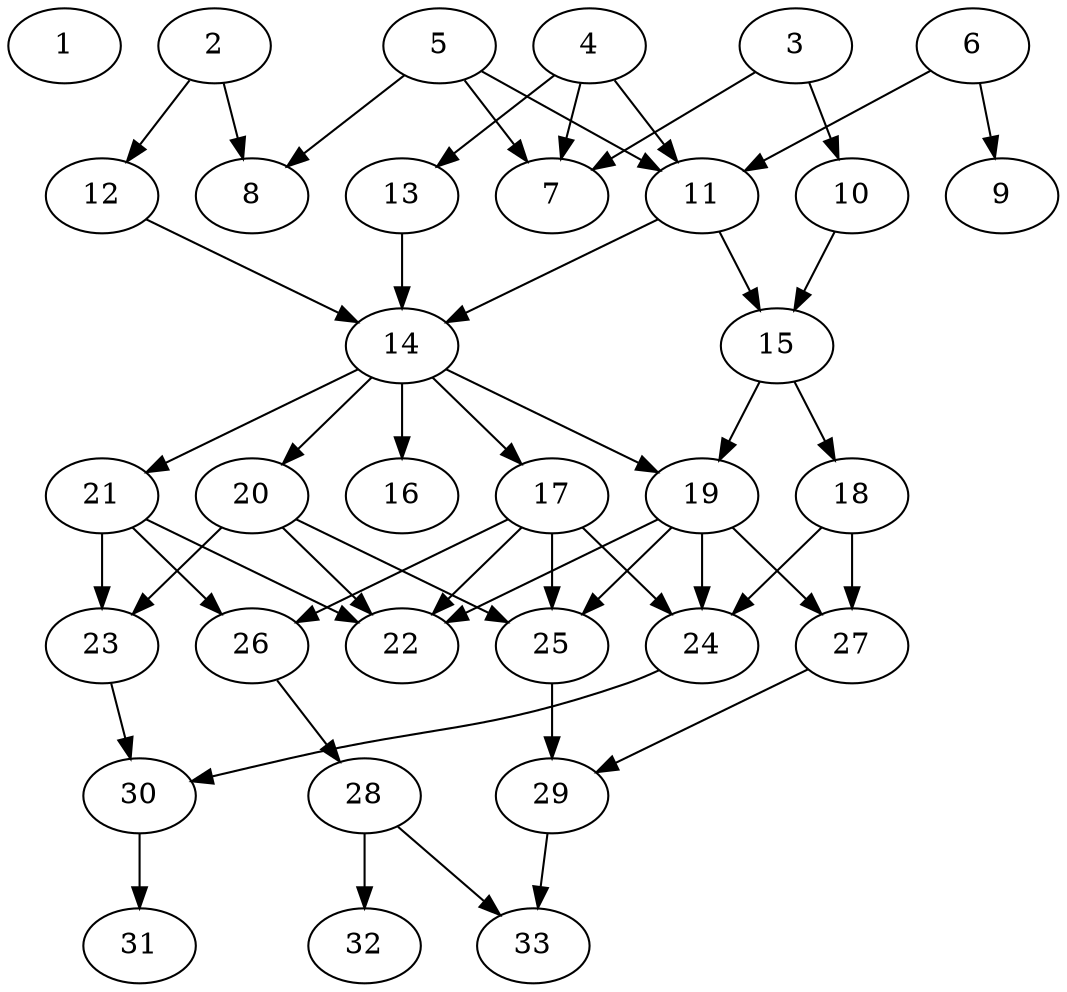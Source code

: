 // DAG (tier=2-normal, mode=compute, n=33, ccr=0.371, fat=0.554, density=0.521, regular=0.455, jump=0.134, mindata=524288, maxdata=8388608)
// DAG automatically generated by daggen at Sun Aug 24 16:33:33 2025
// /home/ermia/Project/Environments/daggen/bin/daggen --dot --ccr 0.371 --fat 0.554 --regular 0.455 --density 0.521 --jump 0.134 --mindata 524288 --maxdata 8388608 -n 33 
digraph G {
  1 [size="208966526629775136", alpha="0.04", expect_size="104483263314887568"]
  2 [size="17932920278630396", alpha="0.08", expect_size="8966460139315198"]
  2 -> 8 [size ="29869895319552"]
  2 -> 12 [size ="29869895319552"]
  3 [size="20993698389104928", alpha="0.13", expect_size="10496849194552464"]
  3 -> 7 [size ="443606234038272"]
  3 -> 10 [size ="443606234038272"]
  4 [size="30856087708240969728", alpha="0.02", expect_size="15428043854120484864"]
  4 -> 7 [size ="78701660209152"]
  4 -> 11 [size ="78701660209152"]
  4 -> 13 [size ="78701660209152"]
  5 [size="1078741025433478", alpha="0.13", expect_size="539370512716739"]
  5 -> 7 [size ="26250982719488"]
  5 -> 8 [size ="26250982719488"]
  5 -> 11 [size ="26250982719488"]
  6 [size="929009341011264", alpha="0.16", expect_size="464504670505632"]
  6 -> 9 [size ="24129126268928"]
  6 -> 11 [size ="24129126268928"]
  7 [size="800622330675781", alpha="0.13", expect_size="400311165337890"]
  8 [size="29542291711639040", alpha="0.08", expect_size="14771145855819520"]
  9 [size="48485936786879545344", alpha="0.12", expect_size="24242968393439772672"]
  10 [size="12104397235712100", alpha="0.12", expect_size="6052198617856050"]
  10 -> 15 [size ="318414119763968"]
  11 [size="109166297941560800", alpha="0.11", expect_size="54583148970780400"]
  11 -> 14 [size ="45971929038848"]
  11 -> 15 [size ="45971929038848"]
  12 [size="28351561945951832", alpha="0.02", expect_size="14175780972975916"]
  12 -> 14 [size ="481216490897408"]
  13 [size="88565763598134018048", alpha="0.13", expect_size="44282881799067009024"]
  13 -> 14 [size ="158952453046272"]
  14 [size="594822244135282560", alpha="0.20", expect_size="297411122067641280"]
  14 -> 16 [size ="385269714911232"]
  14 -> 17 [size ="385269714911232"]
  14 -> 19 [size ="385269714911232"]
  14 -> 20 [size ="385269714911232"]
  14 -> 21 [size ="385269714911232"]
  15 [size="10878645621378906", alpha="0.16", expect_size="5439322810689453"]
  15 -> 18 [size ="440926208000000"]
  15 -> 19 [size ="440926208000000"]
  16 [size="64040389406186296", alpha="0.13", expect_size="32020194703093148"]
  17 [size="406490748384869", alpha="0.16", expect_size="203245374192434"]
  17 -> 22 [size ="7827879886848"]
  17 -> 24 [size ="7827879886848"]
  17 -> 25 [size ="7827879886848"]
  17 -> 26 [size ="7827879886848"]
  18 [size="1353932270837056", alpha="0.11", expect_size="676966135418528"]
  18 -> 24 [size ="74094762524672"]
  18 -> 27 [size ="74094762524672"]
  19 [size="607318343199752192", alpha="0.19", expect_size="303659171599876096"]
  19 -> 22 [size ="5737212280832"]
  19 -> 24 [size ="5737212280832"]
  19 -> 25 [size ="5737212280832"]
  19 -> 27 [size ="5737212280832"]
  20 [size="452525956095156864", alpha="0.01", expect_size="226262978047578432"]
  20 -> 22 [size ="197646643888128"]
  20 -> 23 [size ="197646643888128"]
  20 -> 25 [size ="197646643888128"]
  21 [size="327903797201521", alpha="0.17", expect_size="163951898600760"]
  21 -> 22 [size ="6407856324608"]
  21 -> 23 [size ="6407856324608"]
  21 -> 26 [size ="6407856324608"]
  22 [size="34832966692114520", alpha="0.02", expect_size="17416483346057260"]
  23 [size="5191566551884906", alpha="0.14", expect_size="2595783275942453"]
  23 -> 30 [size ="148963189587968"]
  24 [size="462656133461492891648", alpha="0.20", expect_size="231328066730746445824"]
  24 -> 30 [size ="478551706959872"]
  25 [size="18284911093097052", alpha="0.04", expect_size="9142455546548526"]
  25 -> 29 [size ="456509129490432"]
  26 [size="270536728479954632704", alpha="0.16", expect_size="135268364239977316352"]
  26 -> 28 [size ="334637142376448"]
  27 [size="359835665611739889664", alpha="0.08", expect_size="179917832805869944832"]
  27 -> 29 [size ="404724465532928"]
  28 [size="652517839673113856", alpha="0.15", expect_size="326258919836556928"]
  28 -> 32 [size ="274461831987200"]
  28 -> 33 [size ="274461831987200"]
  29 [size="166974821224176480", alpha="0.16", expect_size="83487410612088240"]
  29 -> 33 [size ="201986347630592"]
  30 [size="132995782934035840", alpha="0.17", expect_size="66497891467017920"]
  30 -> 31 [size ="95664767762432"]
  31 [size="25687019429209576", alpha="0.16", expect_size="12843509714604788"]
  32 [size="30442711334265004", alpha="0.17", expect_size="15221355667132502"]
  33 [size="92655643072571375616", alpha="0.05", expect_size="46327821536285687808"]
}
